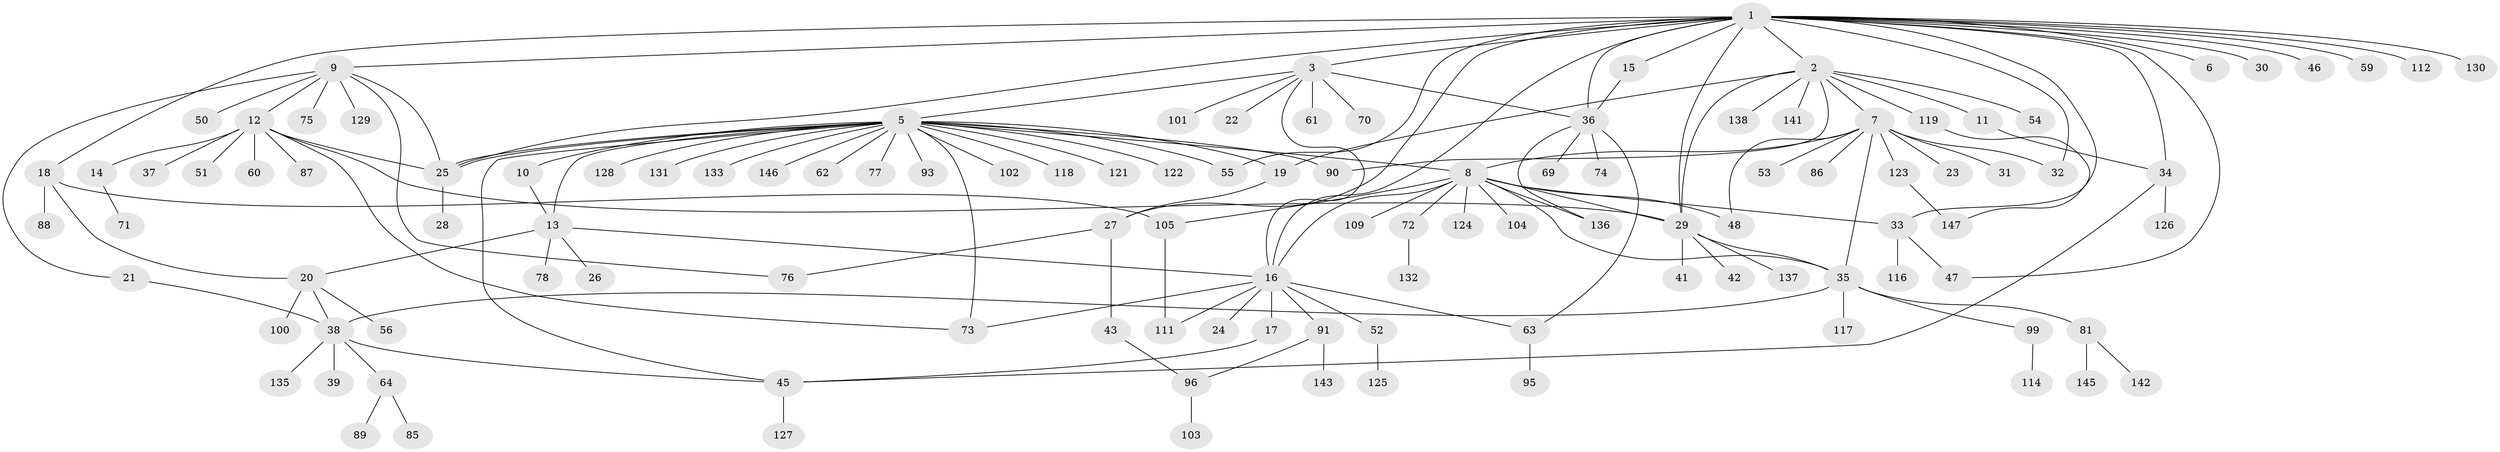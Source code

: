 // Generated by graph-tools (version 1.1) at 2025/23/03/03/25 07:23:53]
// undirected, 117 vertices, 156 edges
graph export_dot {
graph [start="1"]
  node [color=gray90,style=filled];
  1 [super="+4"];
  2 [super="+67"];
  3 [super="+79"];
  5 [super="+44"];
  6;
  7 [super="+97"];
  8 [super="+40"];
  9 [super="+98"];
  10;
  11 [super="+113"];
  12 [super="+82"];
  13 [super="+83"];
  14;
  15;
  16 [super="+49"];
  17;
  18 [super="+94"];
  19;
  20 [super="+107"];
  21 [super="+66"];
  22;
  23;
  24;
  25 [super="+144"];
  26;
  27 [super="+120"];
  28;
  29 [super="+65"];
  30;
  31;
  32;
  33 [super="+134"];
  34 [super="+58"];
  35 [super="+57"];
  36 [super="+80"];
  37 [super="+92"];
  38 [super="+106"];
  39;
  41;
  42;
  43;
  45 [super="+68"];
  46;
  47;
  48;
  50;
  51;
  52;
  53;
  54;
  55;
  56;
  59;
  60;
  61;
  62;
  63;
  64;
  69;
  70;
  71;
  72;
  73 [super="+84"];
  74;
  75;
  76;
  77;
  78;
  81 [super="+108"];
  85;
  86;
  87;
  88;
  89;
  90;
  91 [super="+140"];
  93;
  95 [super="+110"];
  96 [super="+115"];
  99;
  100;
  101;
  102;
  103;
  104;
  105;
  109;
  111 [super="+139"];
  112;
  114;
  116;
  117;
  118;
  119;
  121;
  122;
  123;
  124;
  125;
  126;
  127;
  128;
  129;
  130;
  131;
  132;
  133;
  135;
  136;
  137;
  138;
  141;
  142;
  143;
  145;
  146;
  147;
  1 -- 2;
  1 -- 3 [weight=2];
  1 -- 6;
  1 -- 9;
  1 -- 15;
  1 -- 18;
  1 -- 27;
  1 -- 29;
  1 -- 30;
  1 -- 32;
  1 -- 33;
  1 -- 34;
  1 -- 36;
  1 -- 46;
  1 -- 47;
  1 -- 55;
  1 -- 59;
  1 -- 112;
  1 -- 16;
  1 -- 130;
  1 -- 25;
  2 -- 7;
  2 -- 11;
  2 -- 19;
  2 -- 29;
  2 -- 54;
  2 -- 90;
  2 -- 119;
  2 -- 138;
  2 -- 141;
  3 -- 5;
  3 -- 16;
  3 -- 22;
  3 -- 36;
  3 -- 61;
  3 -- 70;
  3 -- 101;
  5 -- 8;
  5 -- 10;
  5 -- 13;
  5 -- 19;
  5 -- 25;
  5 -- 25;
  5 -- 55;
  5 -- 62;
  5 -- 73;
  5 -- 77;
  5 -- 90;
  5 -- 93;
  5 -- 102;
  5 -- 118;
  5 -- 121;
  5 -- 122;
  5 -- 128;
  5 -- 131;
  5 -- 133;
  5 -- 146;
  5 -- 45;
  7 -- 8;
  7 -- 23;
  7 -- 31;
  7 -- 32;
  7 -- 35;
  7 -- 48;
  7 -- 53;
  7 -- 86;
  7 -- 123;
  8 -- 33;
  8 -- 72;
  8 -- 104;
  8 -- 105;
  8 -- 109;
  8 -- 136;
  8 -- 16;
  8 -- 35;
  8 -- 48;
  8 -- 124;
  8 -- 29;
  9 -- 12;
  9 -- 21;
  9 -- 25;
  9 -- 50;
  9 -- 75;
  9 -- 76;
  9 -- 129;
  10 -- 13;
  11 -- 34;
  12 -- 14;
  12 -- 29;
  12 -- 37;
  12 -- 51;
  12 -- 60;
  12 -- 73;
  12 -- 87;
  12 -- 25;
  13 -- 16;
  13 -- 26;
  13 -- 78;
  13 -- 20;
  14 -- 71;
  15 -- 36;
  16 -- 17;
  16 -- 24;
  16 -- 52;
  16 -- 63;
  16 -- 73;
  16 -- 91;
  16 -- 111;
  17 -- 45;
  18 -- 20;
  18 -- 88;
  18 -- 105;
  19 -- 27;
  20 -- 38;
  20 -- 56;
  20 -- 100;
  21 -- 38;
  25 -- 28;
  27 -- 43;
  27 -- 76;
  29 -- 41;
  29 -- 42;
  29 -- 137;
  29 -- 35;
  33 -- 47;
  33 -- 116;
  34 -- 126;
  34 -- 45;
  35 -- 81;
  35 -- 99;
  35 -- 117;
  35 -- 38;
  36 -- 63;
  36 -- 69;
  36 -- 74;
  36 -- 136;
  38 -- 39;
  38 -- 64;
  38 -- 135;
  38 -- 45;
  43 -- 96;
  45 -- 127;
  52 -- 125;
  63 -- 95;
  64 -- 85;
  64 -- 89;
  72 -- 132;
  81 -- 145;
  81 -- 142;
  91 -- 96;
  91 -- 143;
  96 -- 103;
  99 -- 114;
  105 -- 111;
  119 -- 147;
  123 -- 147;
}
